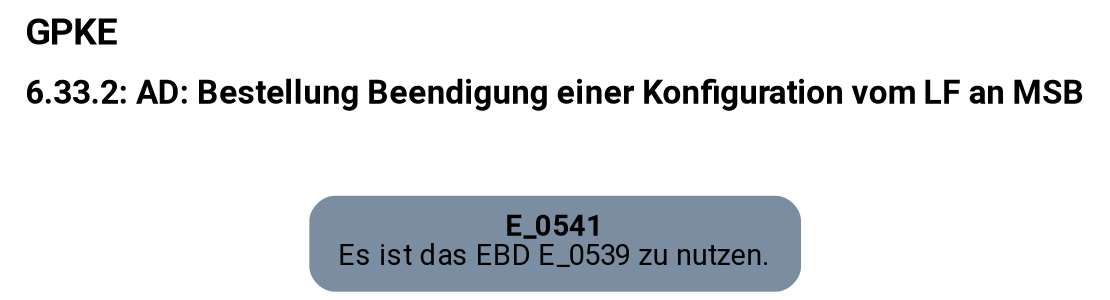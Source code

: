 digraph D {
    labelloc="t";
    label=<<B><FONT POINT-SIZE="18">GPKE</FONT></B><BR align="left"/><BR/><B><FONT POINT-SIZE="16">6.33.2: AD: Bestellung Beendigung einer Konfiguration vom LF an MSB</FONT></B><BR align="left"/><BR/><BR/><BR/>>;
    ratio="compress";
    concentrate=true;
    pack=true;
    rankdir=TB;
    packmode="array";
    size="20,20";
    fontsize=12;
    "Empty" [margin="0.2,0.12", shape=box, style="filled,rounded", penwidth=0.0, fillcolor="#7a8da1", label=<<B>E_0541</B><BR align="center"/><FONT>Es ist das EBD E_0539 zu nutzen.</FONT><BR align="center"/>>, fontname="Roboto, sans-serif"];


    bgcolor="transparent";
fontname="Roboto, sans-serif";
}